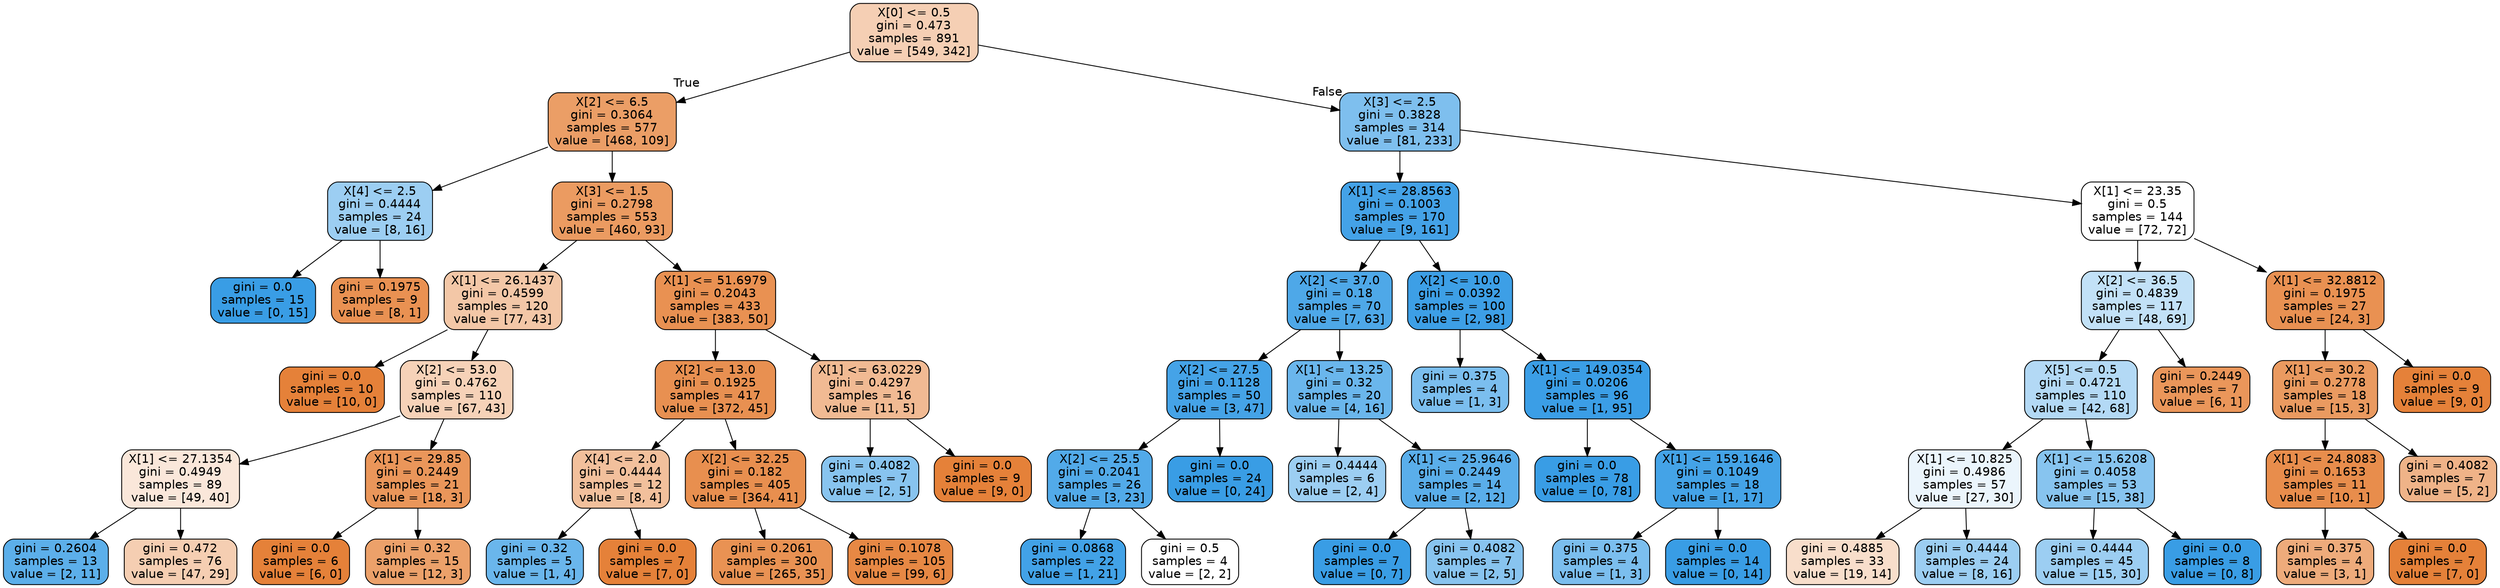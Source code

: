 digraph Tree {
node [shape=box, style="filled, rounded", color="black", fontname=helvetica] ;
edge [fontname=helvetica] ;
0 [label="X[0] <= 0.5\ngini = 0.473\nsamples = 891\nvalue = [549, 342]", fillcolor="#e5813960"] ;
1 [label="X[2] <= 6.5\ngini = 0.3064\nsamples = 577\nvalue = [468, 109]", fillcolor="#e58139c4"] ;
0 -> 1 [labeldistance=2.5, labelangle=45, headlabel="True"] ;
2 [label="X[4] <= 2.5\ngini = 0.4444\nsamples = 24\nvalue = [8, 16]", fillcolor="#399de57f"] ;
1 -> 2 ;
3 [label="gini = 0.0\nsamples = 15\nvalue = [0, 15]", fillcolor="#399de5ff"] ;
2 -> 3 ;
4 [label="gini = 0.1975\nsamples = 9\nvalue = [8, 1]", fillcolor="#e58139df"] ;
2 -> 4 ;
5 [label="X[3] <= 1.5\ngini = 0.2798\nsamples = 553\nvalue = [460, 93]", fillcolor="#e58139cb"] ;
1 -> 5 ;
6 [label="X[1] <= 26.1437\ngini = 0.4599\nsamples = 120\nvalue = [77, 43]", fillcolor="#e5813971"] ;
5 -> 6 ;
7 [label="gini = 0.0\nsamples = 10\nvalue = [10, 0]", fillcolor="#e58139ff"] ;
6 -> 7 ;
8 [label="X[2] <= 53.0\ngini = 0.4762\nsamples = 110\nvalue = [67, 43]", fillcolor="#e581395b"] ;
6 -> 8 ;
9 [label="X[1] <= 27.1354\ngini = 0.4949\nsamples = 89\nvalue = [49, 40]", fillcolor="#e581392f"] ;
8 -> 9 ;
10 [label="gini = 0.2604\nsamples = 13\nvalue = [2, 11]", fillcolor="#399de5d1"] ;
9 -> 10 ;
11 [label="gini = 0.472\nsamples = 76\nvalue = [47, 29]", fillcolor="#e5813962"] ;
9 -> 11 ;
12 [label="X[1] <= 29.85\ngini = 0.2449\nsamples = 21\nvalue = [18, 3]", fillcolor="#e58139d4"] ;
8 -> 12 ;
13 [label="gini = 0.0\nsamples = 6\nvalue = [6, 0]", fillcolor="#e58139ff"] ;
12 -> 13 ;
14 [label="gini = 0.32\nsamples = 15\nvalue = [12, 3]", fillcolor="#e58139bf"] ;
12 -> 14 ;
15 [label="X[1] <= 51.6979\ngini = 0.2043\nsamples = 433\nvalue = [383, 50]", fillcolor="#e58139de"] ;
5 -> 15 ;
16 [label="X[2] <= 13.0\ngini = 0.1925\nsamples = 417\nvalue = [372, 45]", fillcolor="#e58139e0"] ;
15 -> 16 ;
17 [label="X[4] <= 2.0\ngini = 0.4444\nsamples = 12\nvalue = [8, 4]", fillcolor="#e581397f"] ;
16 -> 17 ;
18 [label="gini = 0.32\nsamples = 5\nvalue = [1, 4]", fillcolor="#399de5bf"] ;
17 -> 18 ;
19 [label="gini = 0.0\nsamples = 7\nvalue = [7, 0]", fillcolor="#e58139ff"] ;
17 -> 19 ;
20 [label="X[2] <= 32.25\ngini = 0.182\nsamples = 405\nvalue = [364, 41]", fillcolor="#e58139e2"] ;
16 -> 20 ;
21 [label="gini = 0.2061\nsamples = 300\nvalue = [265, 35]", fillcolor="#e58139dd"] ;
20 -> 21 ;
22 [label="gini = 0.1078\nsamples = 105\nvalue = [99, 6]", fillcolor="#e58139f0"] ;
20 -> 22 ;
23 [label="X[1] <= 63.0229\ngini = 0.4297\nsamples = 16\nvalue = [11, 5]", fillcolor="#e581398b"] ;
15 -> 23 ;
24 [label="gini = 0.4082\nsamples = 7\nvalue = [2, 5]", fillcolor="#399de599"] ;
23 -> 24 ;
25 [label="gini = 0.0\nsamples = 9\nvalue = [9, 0]", fillcolor="#e58139ff"] ;
23 -> 25 ;
26 [label="X[3] <= 2.5\ngini = 0.3828\nsamples = 314\nvalue = [81, 233]", fillcolor="#399de5a6"] ;
0 -> 26 [labeldistance=2.5, labelangle=-45, headlabel="False"] ;
27 [label="X[1] <= 28.8563\ngini = 0.1003\nsamples = 170\nvalue = [9, 161]", fillcolor="#399de5f1"] ;
26 -> 27 ;
28 [label="X[2] <= 37.0\ngini = 0.18\nsamples = 70\nvalue = [7, 63]", fillcolor="#399de5e3"] ;
27 -> 28 ;
29 [label="X[2] <= 27.5\ngini = 0.1128\nsamples = 50\nvalue = [3, 47]", fillcolor="#399de5ef"] ;
28 -> 29 ;
30 [label="X[2] <= 25.5\ngini = 0.2041\nsamples = 26\nvalue = [3, 23]", fillcolor="#399de5de"] ;
29 -> 30 ;
31 [label="gini = 0.0868\nsamples = 22\nvalue = [1, 21]", fillcolor="#399de5f3"] ;
30 -> 31 ;
32 [label="gini = 0.5\nsamples = 4\nvalue = [2, 2]", fillcolor="#e5813900"] ;
30 -> 32 ;
33 [label="gini = 0.0\nsamples = 24\nvalue = [0, 24]", fillcolor="#399de5ff"] ;
29 -> 33 ;
34 [label="X[1] <= 13.25\ngini = 0.32\nsamples = 20\nvalue = [4, 16]", fillcolor="#399de5bf"] ;
28 -> 34 ;
35 [label="gini = 0.4444\nsamples = 6\nvalue = [2, 4]", fillcolor="#399de57f"] ;
34 -> 35 ;
36 [label="X[1] <= 25.9646\ngini = 0.2449\nsamples = 14\nvalue = [2, 12]", fillcolor="#399de5d4"] ;
34 -> 36 ;
37 [label="gini = 0.0\nsamples = 7\nvalue = [0, 7]", fillcolor="#399de5ff"] ;
36 -> 37 ;
38 [label="gini = 0.4082\nsamples = 7\nvalue = [2, 5]", fillcolor="#399de599"] ;
36 -> 38 ;
39 [label="X[2] <= 10.0\ngini = 0.0392\nsamples = 100\nvalue = [2, 98]", fillcolor="#399de5fa"] ;
27 -> 39 ;
40 [label="gini = 0.375\nsamples = 4\nvalue = [1, 3]", fillcolor="#399de5aa"] ;
39 -> 40 ;
41 [label="X[1] <= 149.0354\ngini = 0.0206\nsamples = 96\nvalue = [1, 95]", fillcolor="#399de5fc"] ;
39 -> 41 ;
42 [label="gini = 0.0\nsamples = 78\nvalue = [0, 78]", fillcolor="#399de5ff"] ;
41 -> 42 ;
43 [label="X[1] <= 159.1646\ngini = 0.1049\nsamples = 18\nvalue = [1, 17]", fillcolor="#399de5f0"] ;
41 -> 43 ;
44 [label="gini = 0.375\nsamples = 4\nvalue = [1, 3]", fillcolor="#399de5aa"] ;
43 -> 44 ;
45 [label="gini = 0.0\nsamples = 14\nvalue = [0, 14]", fillcolor="#399de5ff"] ;
43 -> 45 ;
46 [label="X[1] <= 23.35\ngini = 0.5\nsamples = 144\nvalue = [72, 72]", fillcolor="#e5813900"] ;
26 -> 46 ;
47 [label="X[2] <= 36.5\ngini = 0.4839\nsamples = 117\nvalue = [48, 69]", fillcolor="#399de54e"] ;
46 -> 47 ;
48 [label="X[5] <= 0.5\ngini = 0.4721\nsamples = 110\nvalue = [42, 68]", fillcolor="#399de561"] ;
47 -> 48 ;
49 [label="X[1] <= 10.825\ngini = 0.4986\nsamples = 57\nvalue = [27, 30]", fillcolor="#399de519"] ;
48 -> 49 ;
50 [label="gini = 0.4885\nsamples = 33\nvalue = [19, 14]", fillcolor="#e5813943"] ;
49 -> 50 ;
51 [label="gini = 0.4444\nsamples = 24\nvalue = [8, 16]", fillcolor="#399de57f"] ;
49 -> 51 ;
52 [label="X[1] <= 15.6208\ngini = 0.4058\nsamples = 53\nvalue = [15, 38]", fillcolor="#399de59a"] ;
48 -> 52 ;
53 [label="gini = 0.4444\nsamples = 45\nvalue = [15, 30]", fillcolor="#399de57f"] ;
52 -> 53 ;
54 [label="gini = 0.0\nsamples = 8\nvalue = [0, 8]", fillcolor="#399de5ff"] ;
52 -> 54 ;
55 [label="gini = 0.2449\nsamples = 7\nvalue = [6, 1]", fillcolor="#e58139d4"] ;
47 -> 55 ;
56 [label="X[1] <= 32.8812\ngini = 0.1975\nsamples = 27\nvalue = [24, 3]", fillcolor="#e58139df"] ;
46 -> 56 ;
57 [label="X[1] <= 30.2\ngini = 0.2778\nsamples = 18\nvalue = [15, 3]", fillcolor="#e58139cc"] ;
56 -> 57 ;
58 [label="X[1] <= 24.8083\ngini = 0.1653\nsamples = 11\nvalue = [10, 1]", fillcolor="#e58139e6"] ;
57 -> 58 ;
59 [label="gini = 0.375\nsamples = 4\nvalue = [3, 1]", fillcolor="#e58139aa"] ;
58 -> 59 ;
60 [label="gini = 0.0\nsamples = 7\nvalue = [7, 0]", fillcolor="#e58139ff"] ;
58 -> 60 ;
61 [label="gini = 0.4082\nsamples = 7\nvalue = [5, 2]", fillcolor="#e5813999"] ;
57 -> 61 ;
62 [label="gini = 0.0\nsamples = 9\nvalue = [9, 0]", fillcolor="#e58139ff"] ;
56 -> 62 ;
}